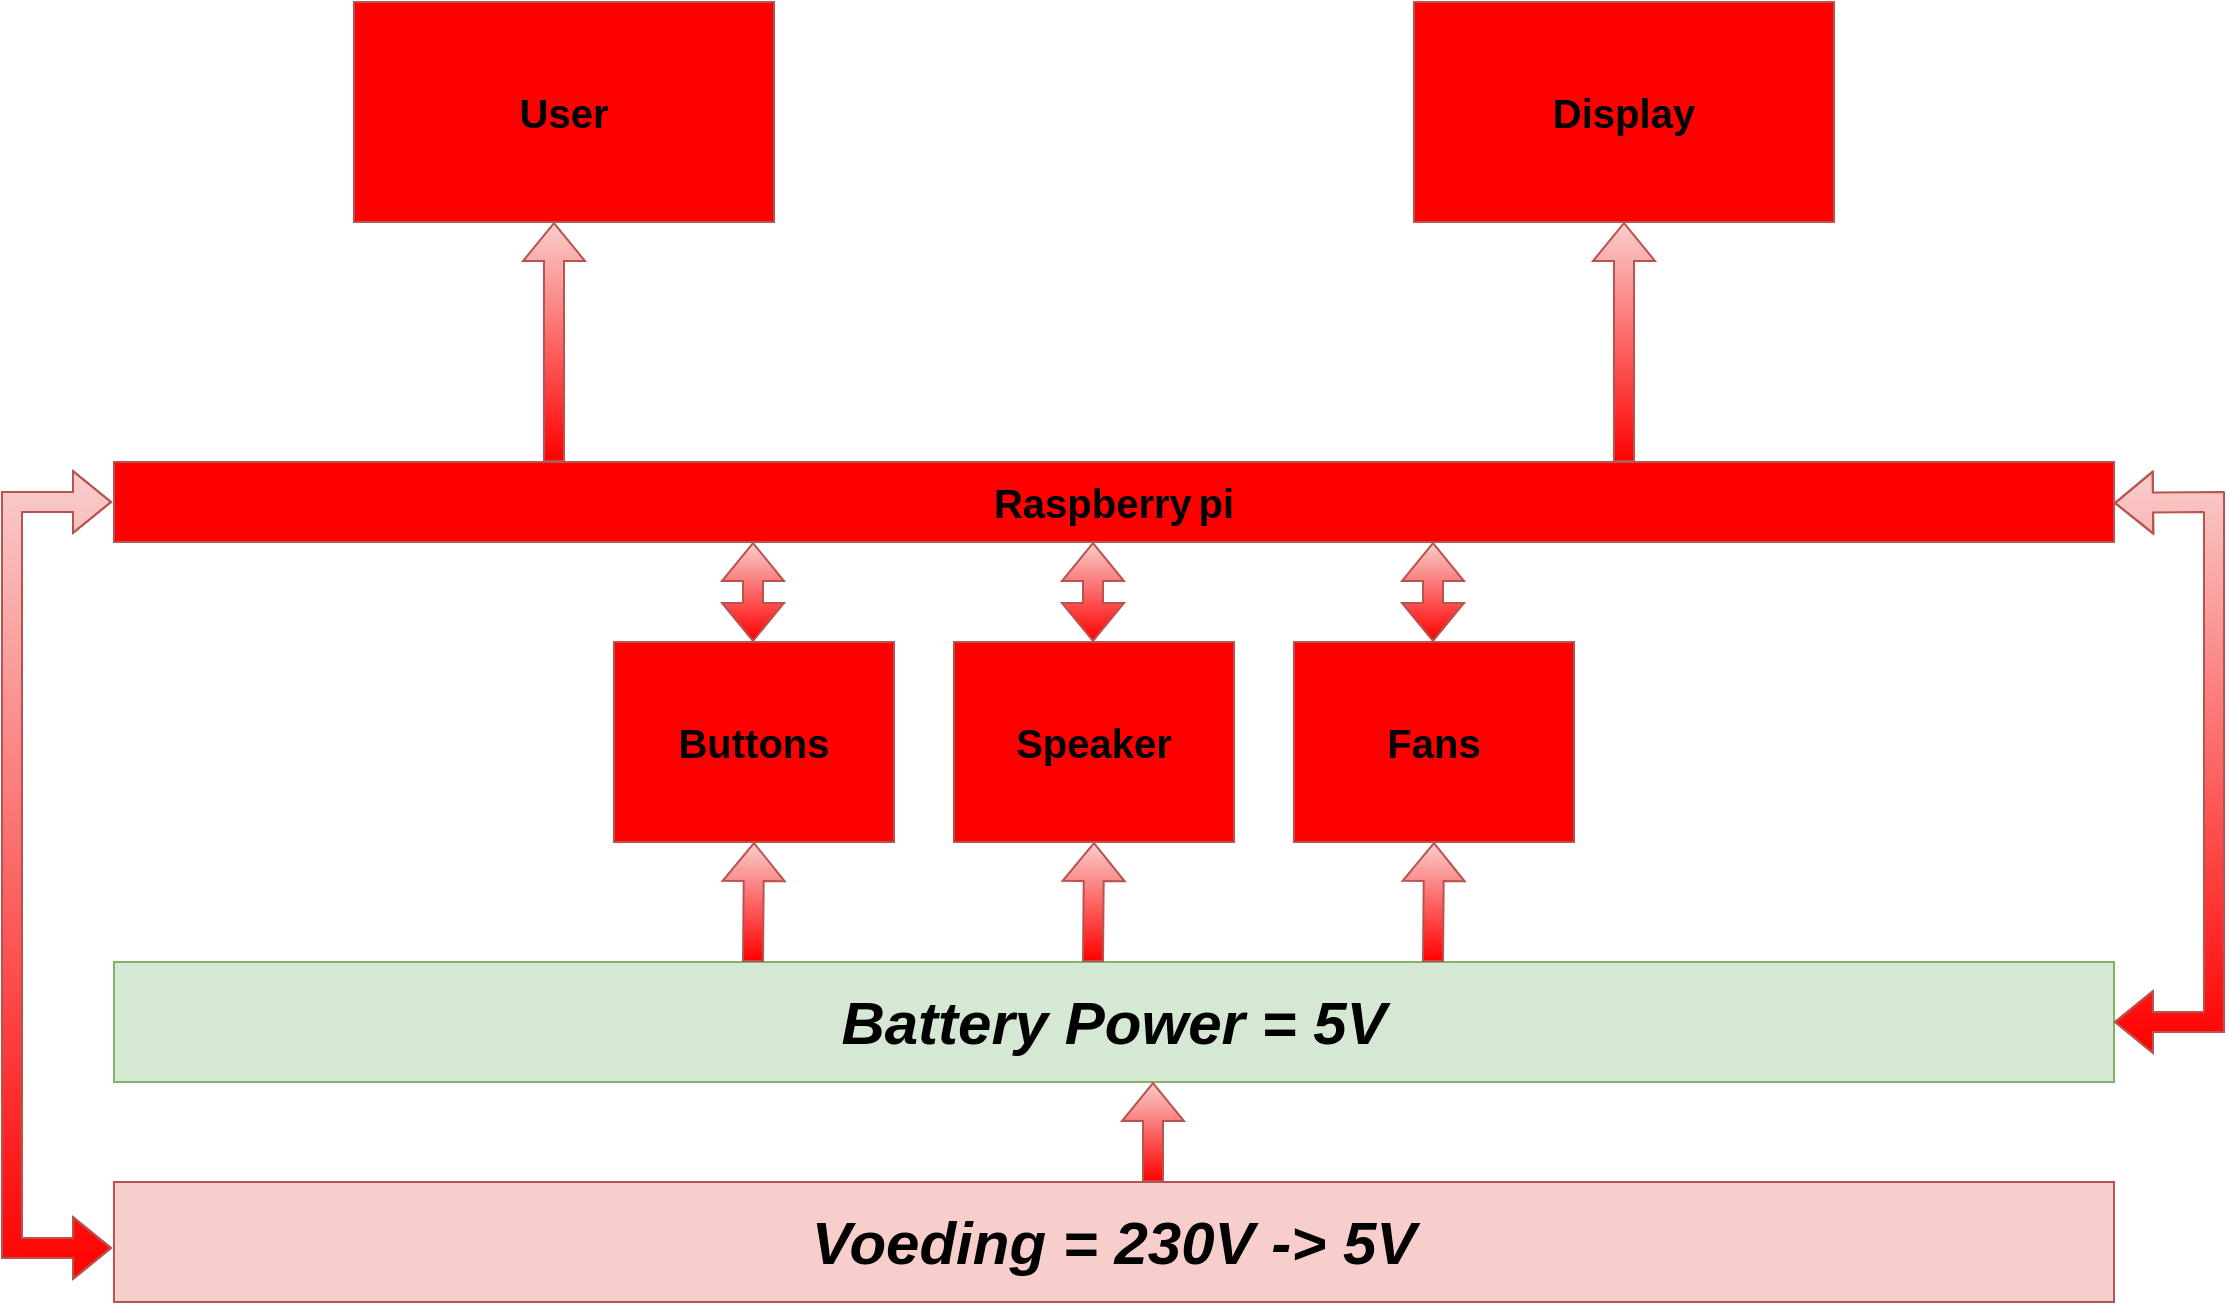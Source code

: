 <mxfile version="23.1.4" type="device">
  <diagram name="Pagina-1" id="BVmWbuZmynB-B3Y1zxiG">
    <mxGraphModel dx="1386" dy="819" grid="1" gridSize="10" guides="1" tooltips="1" connect="1" arrows="1" fold="1" page="1" pageScale="1" pageWidth="1169" pageHeight="827" math="0" shadow="0">
      <root>
        <mxCell id="0" />
        <mxCell id="1" parent="0" />
        <mxCell id="gzW0-0ScK9NF6WWJQt-L-2" value="&lt;font style=&quot;font-size: 30px;&quot;&gt;&lt;b&gt;&lt;i&gt;Battery Power = 5V&lt;/i&gt;&lt;/b&gt;&lt;/font&gt;" style="text;html=1;align=center;verticalAlign=middle;whiteSpace=wrap;rounded=0;fillColor=#d5e8d4;strokeColor=#82b366;" vertex="1" parent="1">
          <mxGeometry x="80" y="610" width="1000" height="60" as="geometry" />
        </mxCell>
        <mxCell id="gzW0-0ScK9NF6WWJQt-L-3" value="&lt;b&gt;&lt;i&gt;&lt;font style=&quot;font-size: 30px;&quot;&gt;Voeding = 230V -&amp;gt; 5V&lt;/font&gt;&lt;/i&gt;&lt;/b&gt;" style="rounded=0;whiteSpace=wrap;html=1;fillColor=#f8cecc;strokeColor=#b85450;" vertex="1" parent="1">
          <mxGeometry x="80" y="720" width="1000" height="60" as="geometry" />
        </mxCell>
        <mxCell id="gzW0-0ScK9NF6WWJQt-L-6" value="" style="shape=flexArrow;endArrow=classic;html=1;rounded=0;fillColor=#f8cecc;strokeColor=#b85450;gradientColor=#FF0000;" edge="1" parent="1">
          <mxGeometry width="50" height="50" relative="1" as="geometry">
            <mxPoint x="599.5" y="720" as="sourcePoint" />
            <mxPoint x="599.5" y="670" as="targetPoint" />
          </mxGeometry>
        </mxCell>
        <mxCell id="gzW0-0ScK9NF6WWJQt-L-7" value="&lt;b&gt;&lt;font style=&quot;font-size: 20px;&quot;&gt;Buttons&lt;/font&gt;&lt;/b&gt;" style="rounded=0;whiteSpace=wrap;html=1;fillColor=#FF0000;gradientColor=#FF0000;strokeColor=#b85450;" vertex="1" parent="1">
          <mxGeometry x="330" y="450" width="140" height="100" as="geometry" />
        </mxCell>
        <mxCell id="gzW0-0ScK9NF6WWJQt-L-12" value="&lt;font style=&quot;font-size: 20px;&quot;&gt;&lt;b&gt;Speaker&lt;/b&gt;&lt;/font&gt;" style="rounded=0;whiteSpace=wrap;html=1;fillColor=#FF0000;gradientColor=#FF0000;strokeColor=#b85450;" vertex="1" parent="1">
          <mxGeometry x="500" y="450" width="140" height="100" as="geometry" />
        </mxCell>
        <mxCell id="gzW0-0ScK9NF6WWJQt-L-13" value="&lt;font style=&quot;font-size: 20px;&quot;&gt;&lt;b&gt;Display&lt;/b&gt;&lt;/font&gt;" style="rounded=0;whiteSpace=wrap;html=1;fillColor=#FF0000;gradientColor=#FF0000;strokeColor=#b85450;" vertex="1" parent="1">
          <mxGeometry x="730" y="130" width="210" height="110" as="geometry" />
        </mxCell>
        <mxCell id="gzW0-0ScK9NF6WWJQt-L-15" value="" style="shape=flexArrow;endArrow=classic;html=1;rounded=0;fillColor=#f8cecc;strokeColor=#b85450;gradientColor=#FF0000;entryX=0.5;entryY=1;entryDx=0;entryDy=0;" edge="1" parent="1" target="gzW0-0ScK9NF6WWJQt-L-7">
          <mxGeometry width="50" height="50" relative="1" as="geometry">
            <mxPoint x="399.5" y="610" as="sourcePoint" />
            <mxPoint x="399.5" y="560" as="targetPoint" />
          </mxGeometry>
        </mxCell>
        <mxCell id="gzW0-0ScK9NF6WWJQt-L-16" value="" style="shape=flexArrow;endArrow=classic;html=1;rounded=0;fillColor=#f8cecc;strokeColor=#b85450;gradientColor=#FF0000;entryX=0.5;entryY=1;entryDx=0;entryDy=0;" edge="1" parent="1">
          <mxGeometry width="50" height="50" relative="1" as="geometry">
            <mxPoint x="569.5" y="610" as="sourcePoint" />
            <mxPoint x="570" y="550" as="targetPoint" />
          </mxGeometry>
        </mxCell>
        <mxCell id="gzW0-0ScK9NF6WWJQt-L-17" value="&lt;b&gt;&lt;font style=&quot;font-size: 20px;&quot;&gt;Raspberry&lt;/font&gt; &lt;font style=&quot;font-size: 20px;&quot;&gt;pi&lt;/font&gt;&lt;/b&gt;" style="rounded=0;whiteSpace=wrap;html=1;fillColor=#FF0000;gradientColor=#FF0000;strokeColor=#b85450;" vertex="1" parent="1">
          <mxGeometry x="80" y="360" width="1000" height="40" as="geometry" />
        </mxCell>
        <mxCell id="gzW0-0ScK9NF6WWJQt-L-18" value="" style="shape=flexArrow;endArrow=classic;startArrow=classic;html=1;rounded=0;fillColor=#f8cecc;gradientColor=#ff0000;strokeColor=#b85450;" edge="1" parent="1">
          <mxGeometry width="100" height="100" relative="1" as="geometry">
            <mxPoint x="399.5" y="450" as="sourcePoint" />
            <mxPoint x="399.5" y="400" as="targetPoint" />
          </mxGeometry>
        </mxCell>
        <mxCell id="gzW0-0ScK9NF6WWJQt-L-19" value="" style="shape=flexArrow;endArrow=classic;startArrow=classic;html=1;rounded=0;fillColor=#f8cecc;gradientColor=#ff0000;strokeColor=#b85450;" edge="1" parent="1">
          <mxGeometry width="100" height="100" relative="1" as="geometry">
            <mxPoint x="569.5" y="450" as="sourcePoint" />
            <mxPoint x="569.5" y="400" as="targetPoint" />
          </mxGeometry>
        </mxCell>
        <mxCell id="gzW0-0ScK9NF6WWJQt-L-20" value="" style="shape=flexArrow;endArrow=classic;startArrow=classic;html=1;rounded=0;fillColor=#f8cecc;gradientColor=#ff0000;strokeColor=#b85450;" edge="1" parent="1">
          <mxGeometry width="100" height="100" relative="1" as="geometry">
            <mxPoint x="79" y="753" as="sourcePoint" />
            <mxPoint x="79" y="380" as="targetPoint" />
            <Array as="points">
              <mxPoint x="29" y="753" />
              <mxPoint x="29" y="480" />
              <mxPoint x="29" y="380" />
            </Array>
          </mxGeometry>
        </mxCell>
        <mxCell id="gzW0-0ScK9NF6WWJQt-L-21" value="" style="shape=flexArrow;endArrow=classic;startArrow=classic;html=1;rounded=0;fillColor=#f8cecc;gradientColor=#ff0000;strokeColor=#b85450;exitX=1;exitY=0.5;exitDx=0;exitDy=0;" edge="1" parent="1" source="gzW0-0ScK9NF6WWJQt-L-2">
          <mxGeometry width="100" height="100" relative="1" as="geometry">
            <mxPoint x="1090" y="541.5" as="sourcePoint" />
            <mxPoint x="1080" y="380.5" as="targetPoint" />
            <Array as="points">
              <mxPoint x="1130" y="640" />
              <mxPoint x="1130" y="470" />
              <mxPoint x="1130" y="380" />
            </Array>
          </mxGeometry>
        </mxCell>
        <mxCell id="gzW0-0ScK9NF6WWJQt-L-22" value="&lt;b&gt;&lt;font style=&quot;font-size: 20px;&quot;&gt;Fans&lt;/font&gt;&lt;/b&gt;" style="rounded=0;whiteSpace=wrap;html=1;fillColor=#FF0000;gradientColor=#FF0000;strokeColor=#b85450;" vertex="1" parent="1">
          <mxGeometry x="670" y="450" width="140" height="100" as="geometry" />
        </mxCell>
        <mxCell id="gzW0-0ScK9NF6WWJQt-L-23" value="" style="shape=flexArrow;endArrow=classic;html=1;rounded=0;fillColor=#f8cecc;strokeColor=#b85450;gradientColor=#FF0000;entryX=0.5;entryY=1;entryDx=0;entryDy=0;" edge="1" parent="1" target="gzW0-0ScK9NF6WWJQt-L-13">
          <mxGeometry width="50" height="50" relative="1" as="geometry">
            <mxPoint x="835" y="360" as="sourcePoint" />
            <mxPoint x="835" y="250" as="targetPoint" />
          </mxGeometry>
        </mxCell>
        <mxCell id="gzW0-0ScK9NF6WWJQt-L-24" value="" style="shape=flexArrow;endArrow=classic;html=1;rounded=0;fillColor=#f8cecc;strokeColor=#b85450;gradientColor=#FF0000;entryX=0.5;entryY=1;entryDx=0;entryDy=0;" edge="1" parent="1">
          <mxGeometry width="50" height="50" relative="1" as="geometry">
            <mxPoint x="739.5" y="610" as="sourcePoint" />
            <mxPoint x="740" y="550" as="targetPoint" />
          </mxGeometry>
        </mxCell>
        <mxCell id="gzW0-0ScK9NF6WWJQt-L-25" value="" style="shape=flexArrow;endArrow=classic;startArrow=classic;html=1;rounded=0;fillColor=#f8cecc;gradientColor=#ff0000;strokeColor=#b85450;" edge="1" parent="1">
          <mxGeometry width="100" height="100" relative="1" as="geometry">
            <mxPoint x="739.5" y="450" as="sourcePoint" />
            <mxPoint x="739.5" y="400" as="targetPoint" />
          </mxGeometry>
        </mxCell>
        <mxCell id="gzW0-0ScK9NF6WWJQt-L-26" value="&lt;font style=&quot;font-size: 20px;&quot;&gt;&lt;b&gt;User&lt;/b&gt;&lt;/font&gt;" style="rounded=0;whiteSpace=wrap;html=1;fillColor=#FF0000;gradientColor=#FF0000;strokeColor=#b85450;" vertex="1" parent="1">
          <mxGeometry x="200" y="130" width="210" height="110" as="geometry" />
        </mxCell>
        <mxCell id="gzW0-0ScK9NF6WWJQt-L-28" value="" style="shape=flexArrow;endArrow=classic;html=1;rounded=0;fillColor=#f8cecc;strokeColor=#b85450;gradientColor=#FF0000;entryX=0.5;entryY=1;entryDx=0;entryDy=0;" edge="1" parent="1">
          <mxGeometry width="50" height="50" relative="1" as="geometry">
            <mxPoint x="300" y="360" as="sourcePoint" />
            <mxPoint x="300" y="240" as="targetPoint" />
          </mxGeometry>
        </mxCell>
      </root>
    </mxGraphModel>
  </diagram>
</mxfile>
